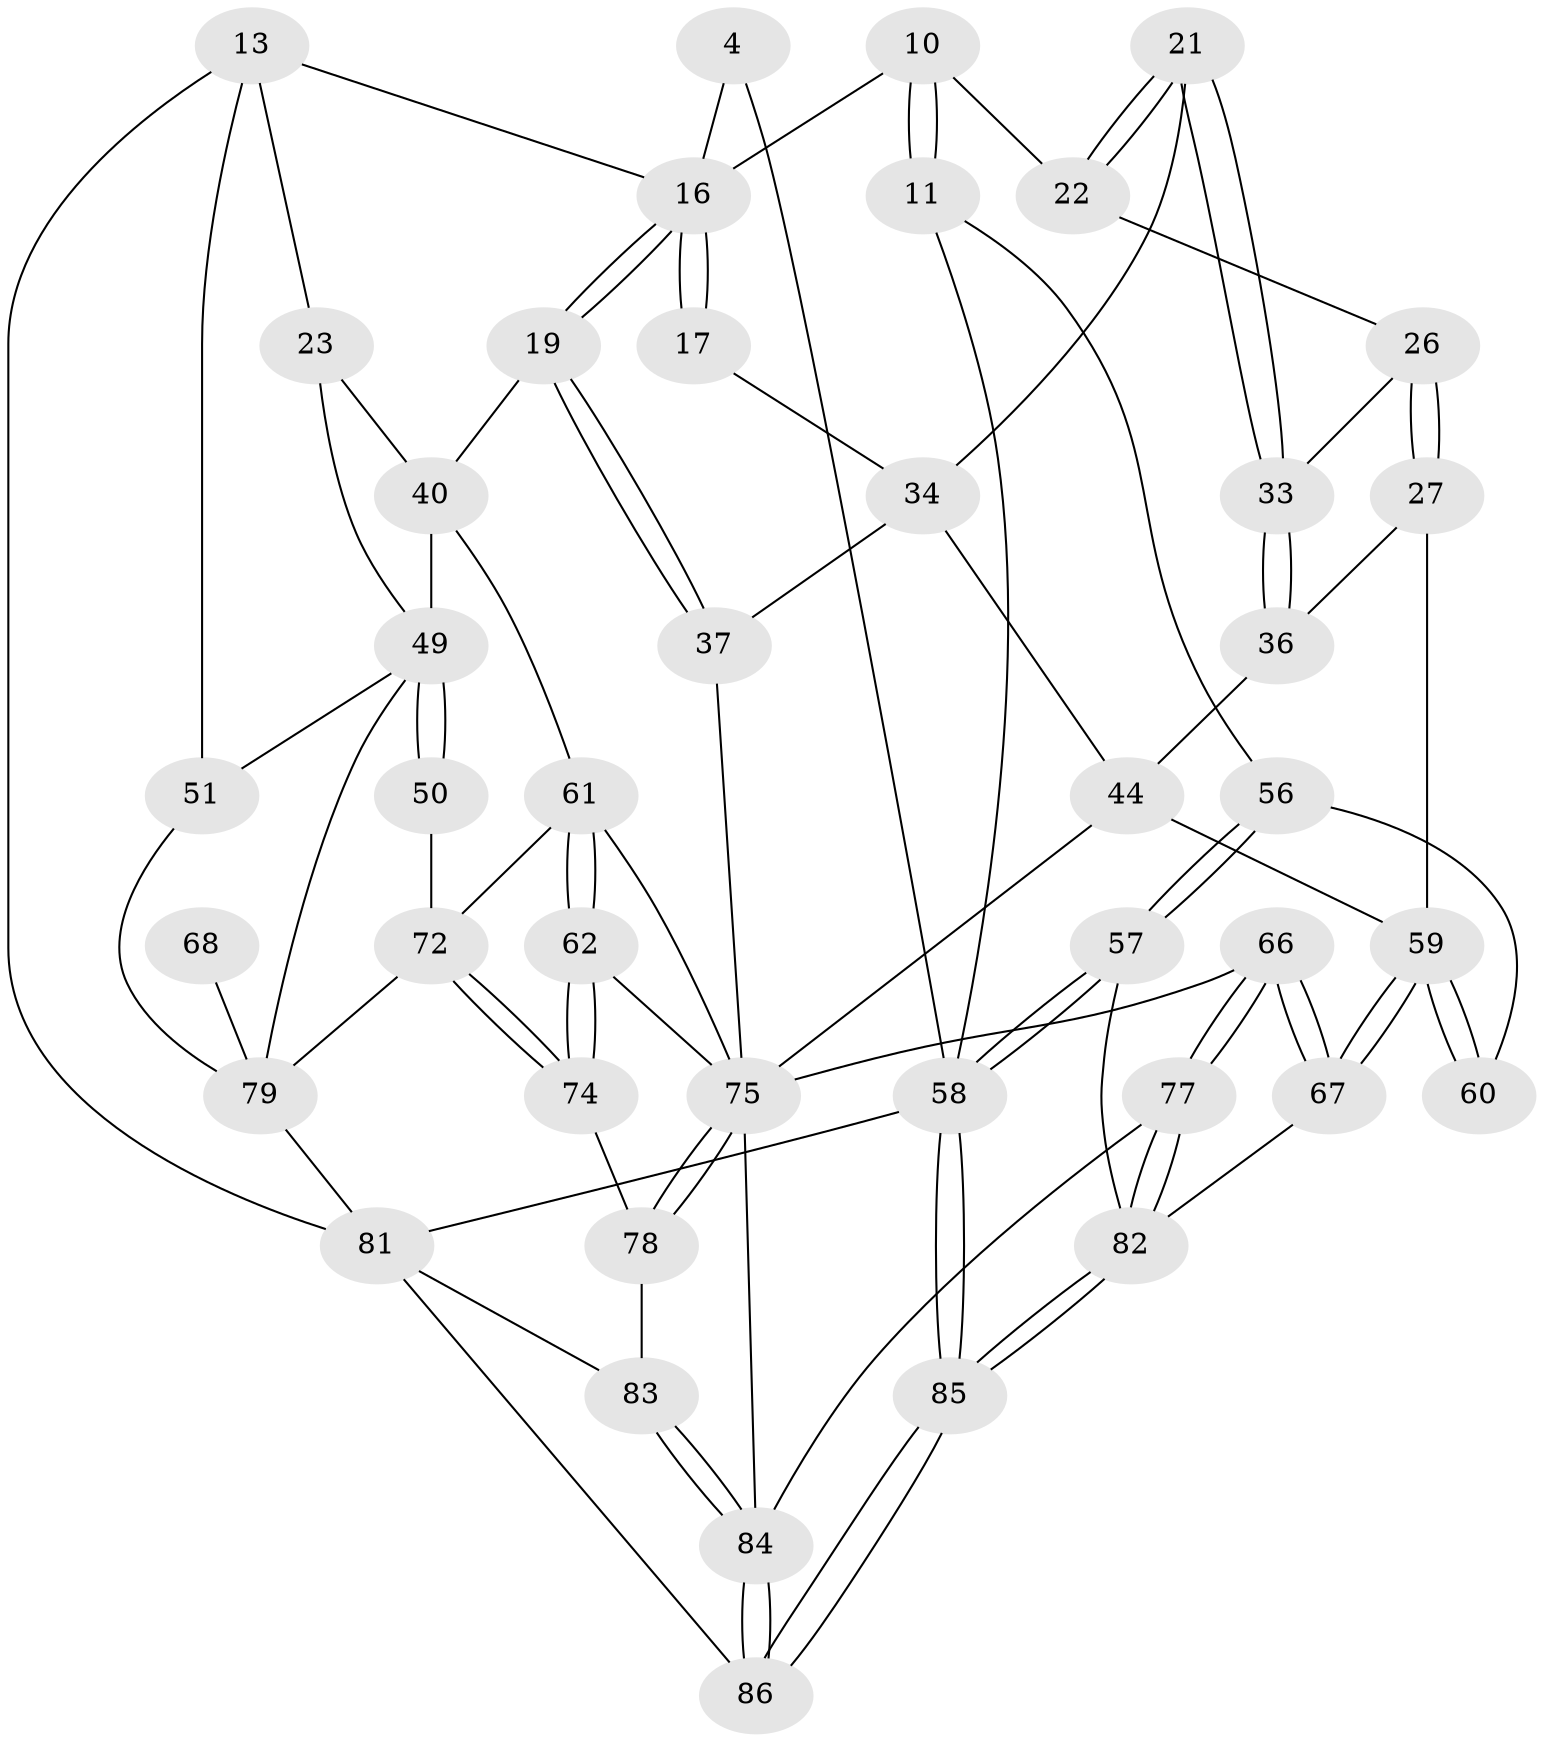 // original degree distribution, {3: 0.023255813953488372, 6: 0.20930232558139536, 5: 0.5348837209302325, 4: 0.23255813953488372}
// Generated by graph-tools (version 1.1) at 2025/59/03/09/25 04:59:59]
// undirected, 43 vertices, 98 edges
graph export_dot {
graph [start="1"]
  node [color=gray90,style=filled];
  4 [pos="+0.44431720288712306+0"];
  10 [pos="+0.20442007819232808+0.1914700103655484"];
  11 [pos="+0+0.08654678410599763"];
  13 [pos="+0.720918646342119+0.14114568032752156",super="+5+12+6"];
  16 [pos="+0.5017769272614516+0.3294852731476203",super="+7+8+9"];
  17 [pos="+0.3770590817501251+0.30350383781575385"];
  19 [pos="+0.5080256723019285+0.3391592320161301"];
  21 [pos="+0.2981136332356156+0.308264670192964"];
  22 [pos="+0.22015418587041374+0.2572540406572844"];
  23 [pos="+0.7868796182565087+0.31453894875225774",super="+14+15"];
  26 [pos="+0.21773974287130274+0.27355274287460124"];
  27 [pos="+0.18807747376544193+0.34508029456937367"];
  33 [pos="+0.2667400444074226+0.3569418735073141"];
  34 [pos="+0.3461324323008218+0.37315521080121317",super="+20"];
  36 [pos="+0.26136952993718365+0.4210072141592045"];
  37 [pos="+0.46554246049544296+0.43263633095923293"];
  40 [pos="+0.672300286925811+0.47890713661659207",super="+32+31"];
  44 [pos="+0.2769382787050067+0.5029745839160557",super="+35"];
  49 [pos="+0.8364076994531856+0.6611955811845626",super="+48+24+47"];
  50 [pos="+0.8323268172973616+0.6588649528647852"];
  51 [pos="+1+0.46776152548263483",super="+25"];
  56 [pos="+0+0.5542780956003782",super="+30"];
  57 [pos="+0+0.7415616717527631"];
  58 [pos="+0+1",super="+3"];
  59 [pos="+0.14396230916123073+0.6869568557010477",super="+45+28"];
  60 [pos="+0.12991262379678808+0.6717909352159469",super="+29"];
  61 [pos="+0.5418296706358043+0.6708599478841789",super="+42+41"];
  62 [pos="+0.421835547540268+0.7442443021808393"];
  66 [pos="+0.15457390517191882+0.7409989279288874"];
  67 [pos="+0.14404827232879003+0.7285358208157385"];
  68 [pos="+1+0.8008015474526269"];
  72 [pos="+0.6526795525394984+0.8404848239660132",super="+65+55"];
  74 [pos="+0.5968301130322734+0.8459071267173418"];
  75 [pos="+0.362405665173653+0.9123912996122701",super="+63+64+43"];
  77 [pos="+0.18656451192298726+0.8515701119305197"];
  78 [pos="+0.4942777296872251+0.8999003924665541"];
  79 [pos="+0.8289889834116654+0.81396321446245",super="+53+54+71"];
  81 [pos="+0.7184966392457294+0.9816105382121081",super="+80+52"];
  82 [pos="+0.09189742861478001+0.9573600370438212",super="+73"];
  83 [pos="+0.5437037069624092+0.9563949938305049"];
  84 [pos="+0.3855010462680852+1",super="+76"];
  85 [pos="+0+1"];
  86 [pos="+0.38637322090461723+1"];
  4 -- 58;
  4 -- 16;
  10 -- 11;
  10 -- 11;
  10 -- 22;
  10 -- 16;
  11 -- 58;
  11 -- 56;
  13 -- 81 [weight=2];
  13 -- 51;
  13 -- 23 [weight=2];
  13 -- 16;
  16 -- 17 [weight=2];
  16 -- 17;
  16 -- 19;
  16 -- 19;
  17 -- 34;
  19 -- 37;
  19 -- 37;
  19 -- 40;
  21 -- 22;
  21 -- 22;
  21 -- 33;
  21 -- 33;
  21 -- 34;
  22 -- 26;
  23 -- 49;
  23 -- 40 [weight=2];
  26 -- 27;
  26 -- 27;
  26 -- 33;
  27 -- 36;
  27 -- 59;
  33 -- 36;
  33 -- 36;
  34 -- 37;
  34 -- 44;
  36 -- 44;
  37 -- 75;
  40 -- 49 [weight=2];
  40 -- 61;
  44 -- 59;
  44 -- 75;
  49 -- 50 [weight=2];
  49 -- 50;
  49 -- 51 [weight=2];
  49 -- 79;
  50 -- 72;
  51 -- 79;
  56 -- 57;
  56 -- 57;
  56 -- 60 [weight=2];
  57 -- 58;
  57 -- 58;
  57 -- 82;
  58 -- 85;
  58 -- 85;
  58 -- 81 [weight=2];
  59 -- 60 [weight=2];
  59 -- 60;
  59 -- 67;
  59 -- 67;
  61 -- 62;
  61 -- 62;
  61 -- 72 [weight=2];
  61 -- 75;
  62 -- 74;
  62 -- 74;
  62 -- 75;
  66 -- 67;
  66 -- 67;
  66 -- 77;
  66 -- 77;
  66 -- 75;
  67 -- 82;
  68 -- 79 [weight=3];
  72 -- 74;
  72 -- 74;
  72 -- 79;
  74 -- 78;
  75 -- 78;
  75 -- 78;
  75 -- 84;
  77 -- 82;
  77 -- 82;
  77 -- 84;
  78 -- 83;
  79 -- 81 [weight=2];
  81 -- 83;
  81 -- 86;
  82 -- 85;
  82 -- 85;
  83 -- 84;
  83 -- 84;
  84 -- 86;
  84 -- 86;
  85 -- 86;
  85 -- 86;
}
